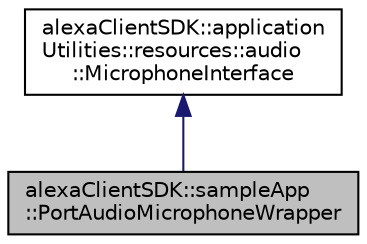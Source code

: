 digraph "alexaClientSDK::sampleApp::PortAudioMicrophoneWrapper"
{
  edge [fontname="Helvetica",fontsize="10",labelfontname="Helvetica",labelfontsize="10"];
  node [fontname="Helvetica",fontsize="10",shape=record];
  Node0 [label="alexaClientSDK::sampleApp\l::PortAudioMicrophoneWrapper",height=0.2,width=0.4,color="black", fillcolor="grey75", style="filled", fontcolor="black"];
  Node1 -> Node0 [dir="back",color="midnightblue",fontsize="10",style="solid",fontname="Helvetica"];
  Node1 [label="alexaClientSDK::application\lUtilities::resources::audio\l::MicrophoneInterface",height=0.2,width=0.4,color="black", fillcolor="white", style="filled",URL="$classalexa_client_s_d_k_1_1application_utilities_1_1resources_1_1audio_1_1_microphone_interface.html",tooltip="This acts as an interface to record audio input from a microphone. "];
}
